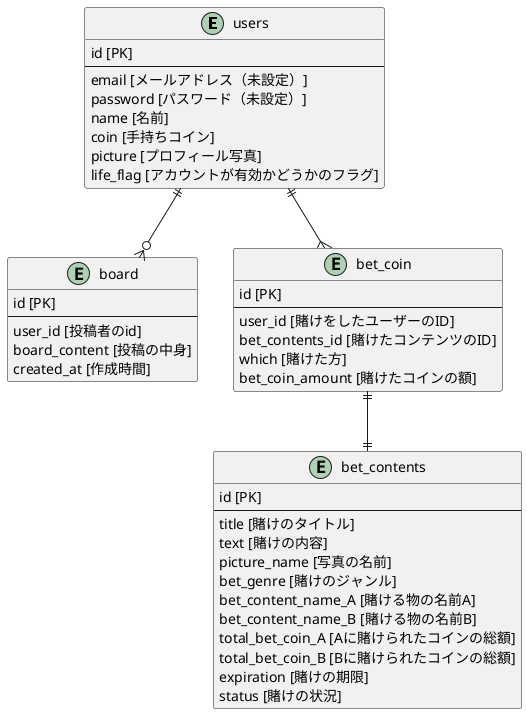 @startuml ER
entity "users" {
  id [PK]
  --
  email [メールアドレス（未設定）]
  password [パスワード（未設定）]
  name [名前]
  coin [手持ちコイン]
  picture [プロフィール写真]
  life_flag [アカウントが有効かどうかのフラグ]
}
entity "board" {
  id [PK]
  --
  user_id [投稿者のid]
  board_content [投稿の中身]
  created_at [作成時間]
}
entity "bet_contents" {
  id [PK]
  --
  title [賭けのタイトル]
  text [賭けの内容]
  picture_name [写真の名前]
  bet_genre [賭けのジャンル]
  bet_content_name_A [賭ける物の名前A]
  bet_content_name_B [賭ける物の名前B]
  total_bet_coin_A [Aに賭けられたコインの総額]
  total_bet_coin_B [Bに賭けられたコインの総額]
  expiration [賭けの期限]
  status [賭けの状況]
}
entity "bet_coin" {
  id [PK]
  --
  user_id [賭けをしたユーザーのID]
  bet_contents_id [賭けたコンテンツのID]
  which [賭けた方]
  bet_coin_amount [賭けたコインの額]
}
users ||--o{ board
users ||--{ bet_coin
bet_coin ||--|| bet_contents
@enduml